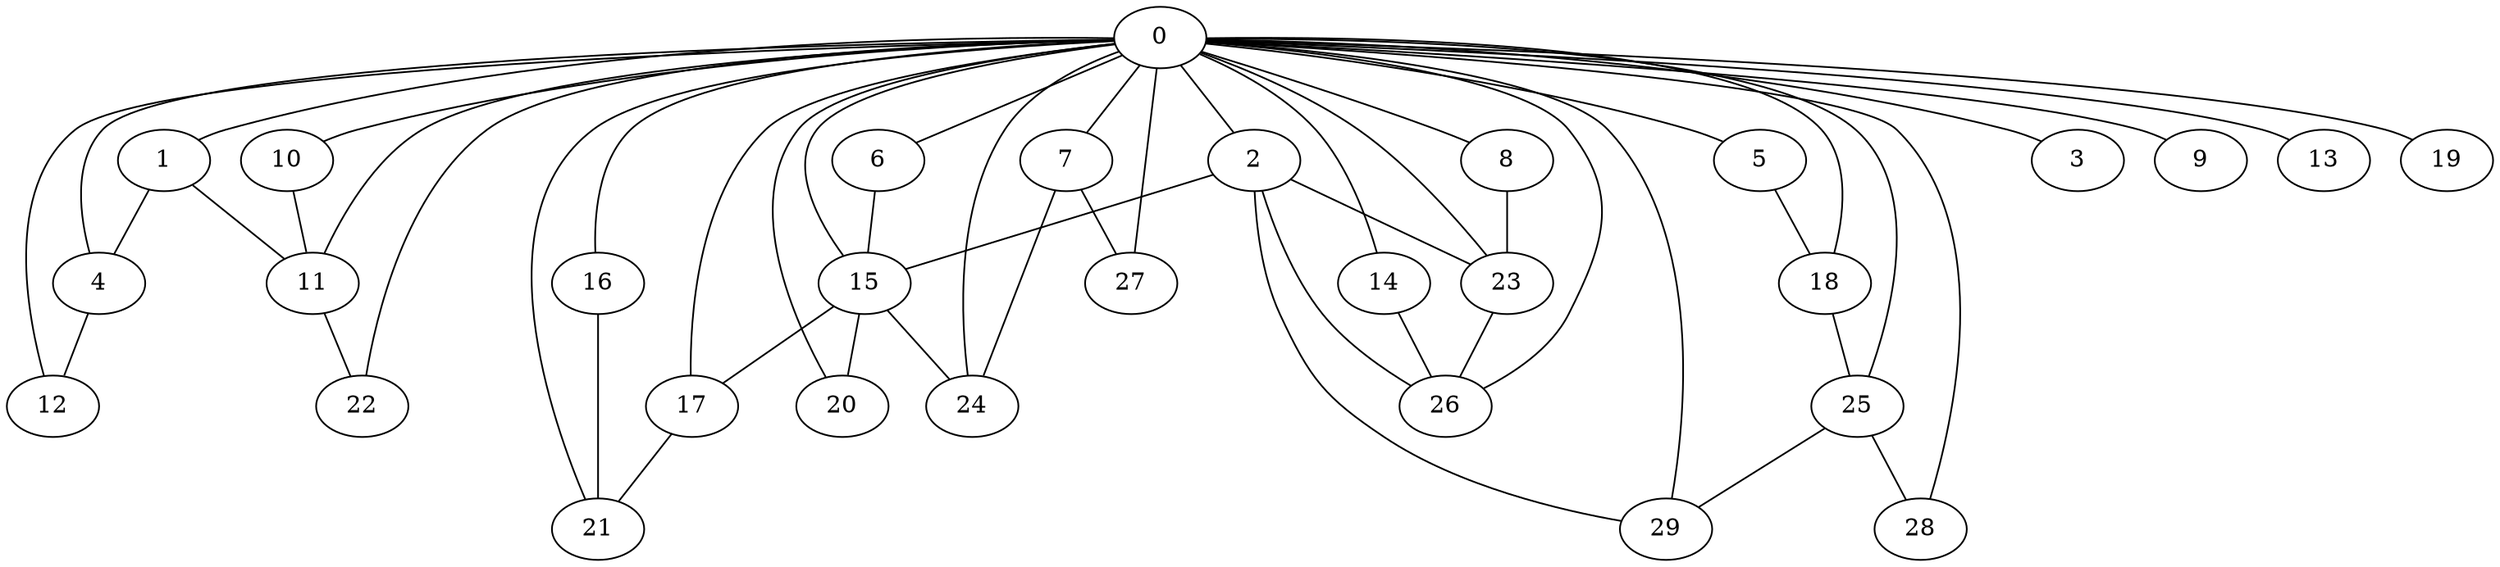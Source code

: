 
graph graphname {
    0 -- 1
0 -- 2
0 -- 3
0 -- 4
0 -- 5
0 -- 6
0 -- 7
0 -- 8
0 -- 9
0 -- 10
0 -- 11
0 -- 12
0 -- 13
0 -- 14
0 -- 15
0 -- 16
0 -- 17
0 -- 18
0 -- 19
0 -- 20
0 -- 21
0 -- 22
0 -- 23
0 -- 24
0 -- 25
0 -- 26
0 -- 27
0 -- 28
0 -- 29
1 -- 11
1 -- 4
2 -- 29
2 -- 26
2 -- 23
2 -- 15
4 -- 12
5 -- 18
6 -- 15
7 -- 24
7 -- 27
8 -- 23
10 -- 11
11 -- 22
14 -- 26
15 -- 20
15 -- 17
15 -- 24
16 -- 21
17 -- 21
18 -- 25
23 -- 26
25 -- 29
25 -- 28

}
